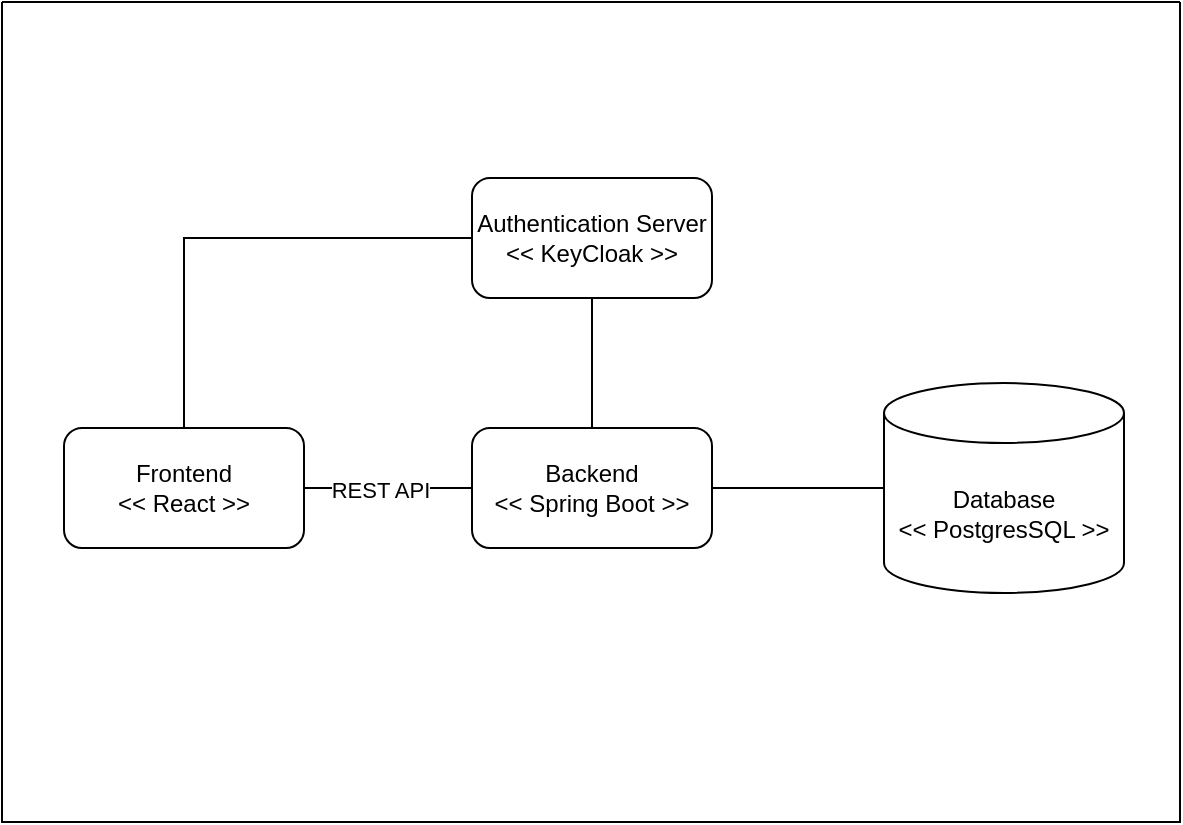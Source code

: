 <mxfile version="26.2.14">
  <diagram name="Page-1" id="3hE22MMm90g3CnRM_2mc">
    <mxGraphModel dx="946" dy="597" grid="1" gridSize="10" guides="1" tooltips="1" connect="1" arrows="1" fold="1" page="1" pageScale="1" pageWidth="827" pageHeight="1169" math="0" shadow="0">
      <root>
        <mxCell id="0" />
        <mxCell id="1" parent="0" />
        <mxCell id="MqW79s354rVQZhPAa-y_-1" value="" style="swimlane;startSize=0;" vertex="1" parent="1">
          <mxGeometry x="119" y="70" width="589" height="410" as="geometry" />
        </mxCell>
        <mxCell id="MqW79s354rVQZhPAa-y_-6" style="edgeStyle=orthogonalEdgeStyle;rounded=0;orthogonalLoop=1;jettySize=auto;html=1;entryX=0;entryY=0.5;entryDx=0;entryDy=0;exitX=0.5;exitY=0;exitDx=0;exitDy=0;endArrow=none;startFill=0;" edge="1" parent="MqW79s354rVQZhPAa-y_-1" source="MqW79s354rVQZhPAa-y_-2" target="MqW79s354rVQZhPAa-y_-5">
          <mxGeometry relative="1" as="geometry" />
        </mxCell>
        <mxCell id="MqW79s354rVQZhPAa-y_-7" value="" style="edgeStyle=orthogonalEdgeStyle;rounded=0;orthogonalLoop=1;jettySize=auto;html=1;endArrow=none;startFill=0;" edge="1" parent="MqW79s354rVQZhPAa-y_-1" source="MqW79s354rVQZhPAa-y_-2" target="MqW79s354rVQZhPAa-y_-3">
          <mxGeometry relative="1" as="geometry" />
        </mxCell>
        <mxCell id="MqW79s354rVQZhPAa-y_-10" value="REST API" style="edgeLabel;html=1;align=center;verticalAlign=middle;resizable=0;points=[];" vertex="1" connectable="0" parent="MqW79s354rVQZhPAa-y_-7">
          <mxGeometry x="-0.095" y="-1" relative="1" as="geometry">
            <mxPoint as="offset" />
          </mxGeometry>
        </mxCell>
        <mxCell id="MqW79s354rVQZhPAa-y_-2" value="Frontend&lt;div&gt;&amp;lt;&amp;lt; React &amp;gt;&amp;gt;&lt;/div&gt;" style="rounded=1;whiteSpace=wrap;html=1;" vertex="1" parent="MqW79s354rVQZhPAa-y_-1">
          <mxGeometry x="31" y="213" width="120" height="60" as="geometry" />
        </mxCell>
        <mxCell id="MqW79s354rVQZhPAa-y_-9" value="" style="edgeStyle=orthogonalEdgeStyle;rounded=0;orthogonalLoop=1;jettySize=auto;html=1;endArrow=none;startFill=0;" edge="1" parent="MqW79s354rVQZhPAa-y_-1" source="MqW79s354rVQZhPAa-y_-3" target="MqW79s354rVQZhPAa-y_-4">
          <mxGeometry relative="1" as="geometry" />
        </mxCell>
        <mxCell id="MqW79s354rVQZhPAa-y_-3" value="Backend&lt;div&gt;&amp;lt;&amp;lt; Spring Boot &amp;gt;&amp;gt;&lt;/div&gt;" style="rounded=1;whiteSpace=wrap;html=1;" vertex="1" parent="MqW79s354rVQZhPAa-y_-1">
          <mxGeometry x="235" y="213" width="120" height="60" as="geometry" />
        </mxCell>
        <mxCell id="MqW79s354rVQZhPAa-y_-4" value="Database&lt;div&gt;&amp;lt;&amp;lt; PostgresSQL &amp;gt;&amp;gt;&lt;/div&gt;" style="shape=cylinder3;whiteSpace=wrap;html=1;boundedLbl=1;backgroundOutline=1;size=15;" vertex="1" parent="MqW79s354rVQZhPAa-y_-1">
          <mxGeometry x="441" y="190.5" width="120" height="105" as="geometry" />
        </mxCell>
        <mxCell id="MqW79s354rVQZhPAa-y_-8" value="" style="edgeStyle=orthogonalEdgeStyle;rounded=0;orthogonalLoop=1;jettySize=auto;html=1;endArrow=none;endFill=1;startFill=0;" edge="1" parent="MqW79s354rVQZhPAa-y_-1" source="MqW79s354rVQZhPAa-y_-5" target="MqW79s354rVQZhPAa-y_-3">
          <mxGeometry relative="1" as="geometry" />
        </mxCell>
        <mxCell id="MqW79s354rVQZhPAa-y_-5" value="Authentication Server&lt;div&gt;&amp;lt;&amp;lt; KeyCloak &amp;gt;&amp;gt;&lt;/div&gt;" style="rounded=1;whiteSpace=wrap;html=1;" vertex="1" parent="MqW79s354rVQZhPAa-y_-1">
          <mxGeometry x="235" y="88" width="120" height="60" as="geometry" />
        </mxCell>
      </root>
    </mxGraphModel>
  </diagram>
</mxfile>
